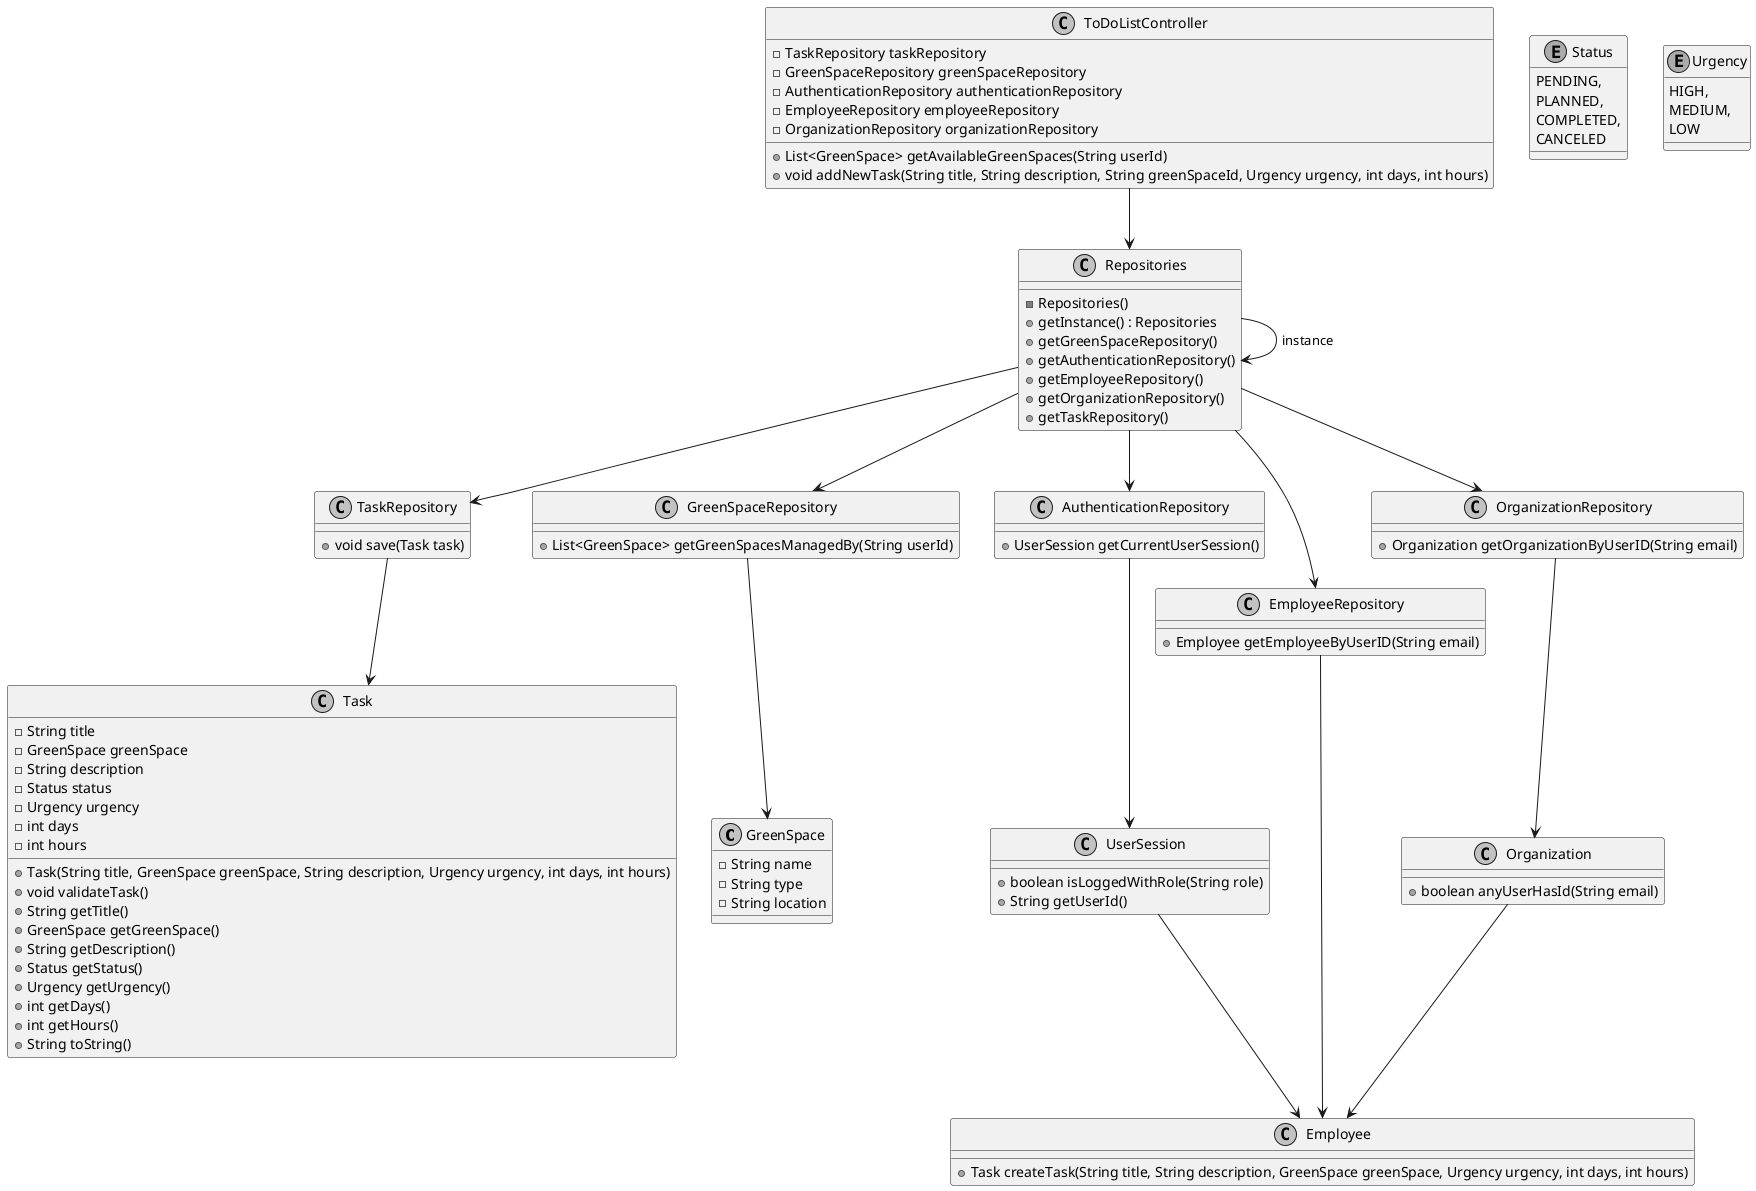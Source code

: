 @startuml
skinparam monochrome true
skinparam packageStyle rectangle
skinparam shadowing false

class GreenSpace {
    - String name
    - String type
    - String location
}

class Task {
    - String title
    - GreenSpace greenSpace
    - String description
    - Status status
    - Urgency urgency
    - int days
    - int hours
    + Task(String title, GreenSpace greenSpace, String description, Urgency urgency, int days, int hours)
    + void validateTask()
    + String getTitle()
    + GreenSpace getGreenSpace()
    + String getDescription()
    + Status getStatus()
    + Urgency getUrgency()
    + int getDays()
    + int getHours()
    + String toString()
}

class Employee {
    + Task createTask(String title, String description, GreenSpace greenSpace, Urgency urgency, int days, int hours)
}

class ToDoListController {
    - TaskRepository taskRepository
    - GreenSpaceRepository greenSpaceRepository
    - AuthenticationRepository authenticationRepository
    - EmployeeRepository employeeRepository
    - OrganizationRepository organizationRepository
    + List<GreenSpace> getAvailableGreenSpaces(String userId)
    + void addNewTask(String title, String description, String greenSpaceId, Urgency urgency, int days, int hours)
}

class TaskRepository {
    + void save(Task task)
}

class GreenSpaceRepository {
    + List<GreenSpace> getGreenSpacesManagedBy(String userId)
}

class AuthenticationRepository {
    + UserSession getCurrentUserSession()
}

class UserSession {
    + boolean isLoggedWithRole(String role)
    + String getUserId()
}

class EmployeeRepository {
    + Employee getEmployeeByUserID(String email)
}

class OrganizationRepository {
    + Organization getOrganizationByUserID(String email)
}

class Organization {
    + boolean anyUserHasId(String email)
}

enum Status {
    PENDING,
    PLANNED,
    COMPLETED,
    CANCELED
}

class Repositories {
    - Repositories()
    + getInstance() : Repositories
    + getGreenSpaceRepository()
    + getAuthenticationRepository()
    + getEmployeeRepository()
    + getOrganizationRepository()
    + getTaskRepository()
    
}

enum Urgency {
    HIGH,
    MEDIUM,
    LOW
}

Repositories -> Repositories: instance
ToDoListController --> Repositories
Repositories --> TaskRepository
Repositories --> GreenSpaceRepository
Repositories --> AuthenticationRepository
Repositories --> EmployeeRepository
Repositories --> OrganizationRepository
AuthenticationRepository --> UserSession
TaskRepository --> Task
GreenSpaceRepository --> GreenSpace
UserSession --> Employee
OrganizationRepository --> Organization
EmployeeRepository --> Employee
Organization --> Employee

@enduml
